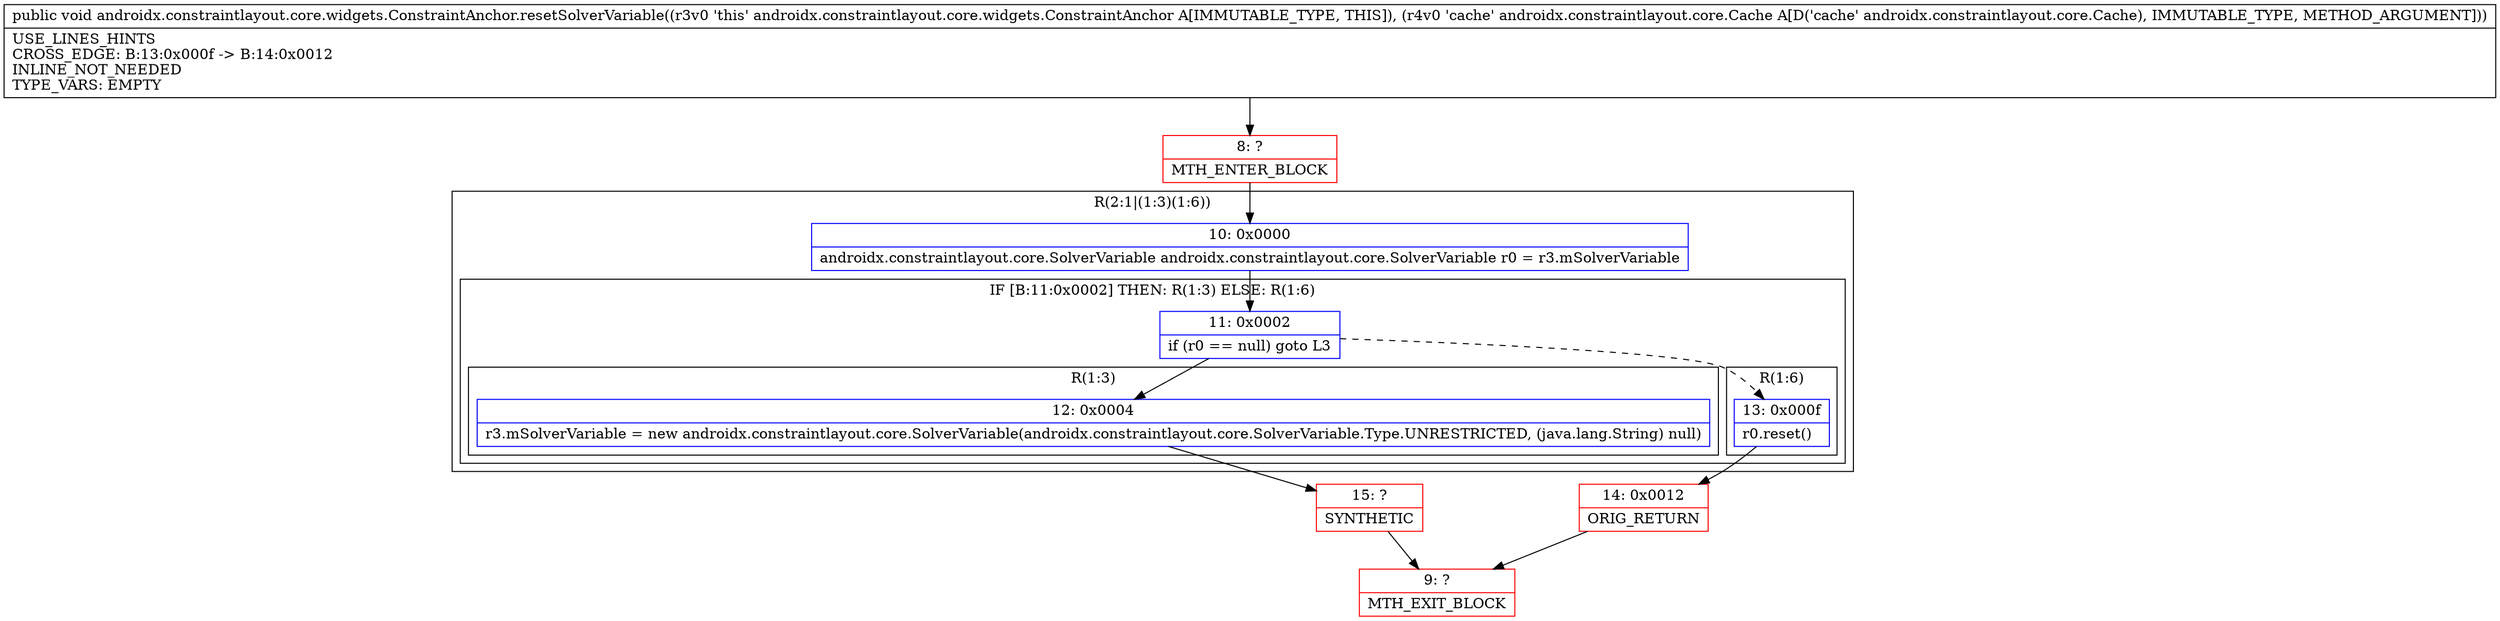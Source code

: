 digraph "CFG forandroidx.constraintlayout.core.widgets.ConstraintAnchor.resetSolverVariable(Landroidx\/constraintlayout\/core\/Cache;)V" {
subgraph cluster_Region_1324181924 {
label = "R(2:1|(1:3)(1:6))";
node [shape=record,color=blue];
Node_10 [shape=record,label="{10\:\ 0x0000|androidx.constraintlayout.core.SolverVariable androidx.constraintlayout.core.SolverVariable r0 = r3.mSolverVariable\l}"];
subgraph cluster_IfRegion_1280870872 {
label = "IF [B:11:0x0002] THEN: R(1:3) ELSE: R(1:6)";
node [shape=record,color=blue];
Node_11 [shape=record,label="{11\:\ 0x0002|if (r0 == null) goto L3\l}"];
subgraph cluster_Region_522169069 {
label = "R(1:3)";
node [shape=record,color=blue];
Node_12 [shape=record,label="{12\:\ 0x0004|r3.mSolverVariable = new androidx.constraintlayout.core.SolverVariable(androidx.constraintlayout.core.SolverVariable.Type.UNRESTRICTED, (java.lang.String) null)\l}"];
}
subgraph cluster_Region_165776986 {
label = "R(1:6)";
node [shape=record,color=blue];
Node_13 [shape=record,label="{13\:\ 0x000f|r0.reset()\l}"];
}
}
}
Node_8 [shape=record,color=red,label="{8\:\ ?|MTH_ENTER_BLOCK\l}"];
Node_15 [shape=record,color=red,label="{15\:\ ?|SYNTHETIC\l}"];
Node_9 [shape=record,color=red,label="{9\:\ ?|MTH_EXIT_BLOCK\l}"];
Node_14 [shape=record,color=red,label="{14\:\ 0x0012|ORIG_RETURN\l}"];
MethodNode[shape=record,label="{public void androidx.constraintlayout.core.widgets.ConstraintAnchor.resetSolverVariable((r3v0 'this' androidx.constraintlayout.core.widgets.ConstraintAnchor A[IMMUTABLE_TYPE, THIS]), (r4v0 'cache' androidx.constraintlayout.core.Cache A[D('cache' androidx.constraintlayout.core.Cache), IMMUTABLE_TYPE, METHOD_ARGUMENT]))  | USE_LINES_HINTS\lCROSS_EDGE: B:13:0x000f \-\> B:14:0x0012\lINLINE_NOT_NEEDED\lTYPE_VARS: EMPTY\l}"];
MethodNode -> Node_8;Node_10 -> Node_11;
Node_11 -> Node_12;
Node_11 -> Node_13[style=dashed];
Node_12 -> Node_15;
Node_13 -> Node_14;
Node_8 -> Node_10;
Node_15 -> Node_9;
Node_14 -> Node_9;
}


